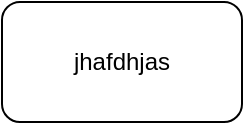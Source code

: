 <mxfile>
    <diagram id="TMlBw7SFqiqNpK5aWhM8" name="Page-1">
        <mxGraphModel dx="970" dy="863" grid="1" gridSize="10" guides="1" tooltips="1" connect="1" arrows="1" fold="1" page="1" pageScale="1" pageWidth="827" pageHeight="1169" math="0" shadow="0">
            <root>
                <mxCell id="0"/>
                <mxCell id="1" parent="0"/>
                <mxCell id="2" value="jhafdhjas" style="rounded=1;whiteSpace=wrap;html=1;" vertex="1" parent="1">
                    <mxGeometry x="370" y="230" width="120" height="60" as="geometry"/>
                </mxCell>
            </root>
        </mxGraphModel>
    </diagram>
</mxfile>